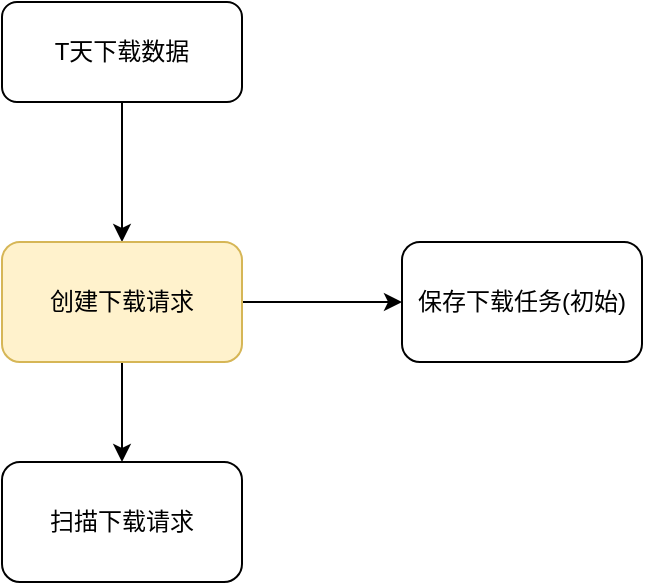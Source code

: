 <mxfile version="21.3.6" type="github">
  <diagram name="第 1 页" id="1_S_TI26dAkAbEfhSLB5">
    <mxGraphModel dx="1194" dy="741" grid="1" gridSize="10" guides="1" tooltips="1" connect="1" arrows="1" fold="1" page="1" pageScale="1" pageWidth="827" pageHeight="1169" math="0" shadow="0">
      <root>
        <mxCell id="0" />
        <mxCell id="1" parent="0" />
        <mxCell id="KWCue2gvfJKScfYQxguB-8" style="edgeStyle=orthogonalEdgeStyle;rounded=0;orthogonalLoop=1;jettySize=auto;html=1;entryX=0.5;entryY=0;entryDx=0;entryDy=0;" edge="1" parent="1" source="KWCue2gvfJKScfYQxguB-1" target="KWCue2gvfJKScfYQxguB-4">
          <mxGeometry relative="1" as="geometry" />
        </mxCell>
        <mxCell id="KWCue2gvfJKScfYQxguB-1" value="T天下载数据" style="rounded=1;whiteSpace=wrap;html=1;" vertex="1" parent="1">
          <mxGeometry x="170" y="170" width="120" height="50" as="geometry" />
        </mxCell>
        <mxCell id="KWCue2gvfJKScfYQxguB-7" value="" style="edgeStyle=orthogonalEdgeStyle;rounded=0;orthogonalLoop=1;jettySize=auto;html=1;" edge="1" parent="1" source="KWCue2gvfJKScfYQxguB-4" target="KWCue2gvfJKScfYQxguB-6">
          <mxGeometry relative="1" as="geometry" />
        </mxCell>
        <mxCell id="KWCue2gvfJKScfYQxguB-9" value="" style="edgeStyle=orthogonalEdgeStyle;rounded=0;orthogonalLoop=1;jettySize=auto;html=1;" edge="1" parent="1" source="KWCue2gvfJKScfYQxguB-4" target="KWCue2gvfJKScfYQxguB-5">
          <mxGeometry relative="1" as="geometry" />
        </mxCell>
        <mxCell id="KWCue2gvfJKScfYQxguB-4" value="创建下载请求" style="rounded=1;whiteSpace=wrap;html=1;fillColor=#fff2cc;strokeColor=#d6b656;" vertex="1" parent="1">
          <mxGeometry x="170" y="290" width="120" height="60" as="geometry" />
        </mxCell>
        <mxCell id="KWCue2gvfJKScfYQxguB-5" value="扫描下载请求" style="rounded=1;whiteSpace=wrap;html=1;" vertex="1" parent="1">
          <mxGeometry x="170" y="400" width="120" height="60" as="geometry" />
        </mxCell>
        <mxCell id="KWCue2gvfJKScfYQxguB-6" value="保存下载任务(初始)" style="whiteSpace=wrap;html=1;rounded=1;" vertex="1" parent="1">
          <mxGeometry x="370" y="290" width="120" height="60" as="geometry" />
        </mxCell>
      </root>
    </mxGraphModel>
  </diagram>
</mxfile>
